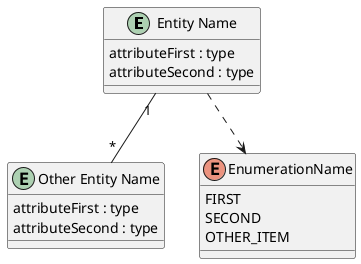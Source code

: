 @startuml {ProjectName}-entities

entity "Entity Name" as EntityName {
    attributeFirst : type
    attributeSecond : type
}

entity "Other Entity Name" as OtherEntityName {
    attributeFirst : type
    attributeSecond : type
}

enum EnumerationName {
    FIRST
    SECOND
    OTHER_ITEM
}

EntityName ..> EnumerationName
EntityName "1" -- "*" OtherEntityName

@enduml